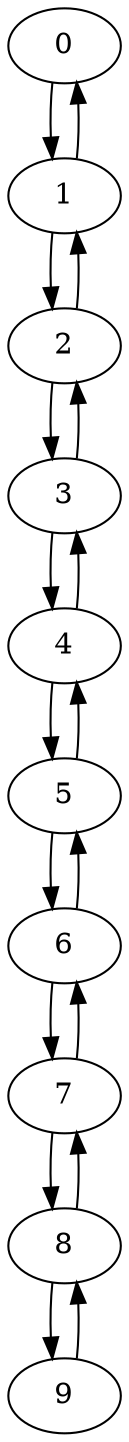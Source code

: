 digraph G {
	0 -> 1
	1 -> 0
	1 -> 2
	2 -> 1
	2 -> 3
	3 -> 2
	3 -> 4
	4 -> 3
	4 -> 5
	5 -> 4
	5 -> 6
	6 -> 5
	6 -> 7
	7 -> 6
	7 -> 8
	8 -> 7
	8 -> 9
	9 -> 8
}
